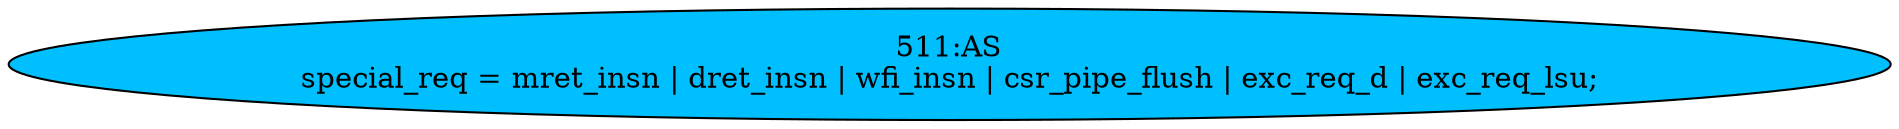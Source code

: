 strict digraph "" {
	node [label="\N"];
	"511:AS"	 [ast="<pyverilog.vparser.ast.Assign object at 0x7f7736bbccd0>",
		def_var="['special_req']",
		fillcolor=deepskyblue,
		label="511:AS
special_req = mret_insn | dret_insn | wfi_insn | csr_pipe_flush | exc_req_d | exc_req_lsu;",
		statements="[]",
		style=filled,
		typ=Assign,
		use_var="['mret_insn', 'dret_insn', 'wfi_insn', 'csr_pipe_flush', 'exc_req_d', 'exc_req_lsu']"];
}
